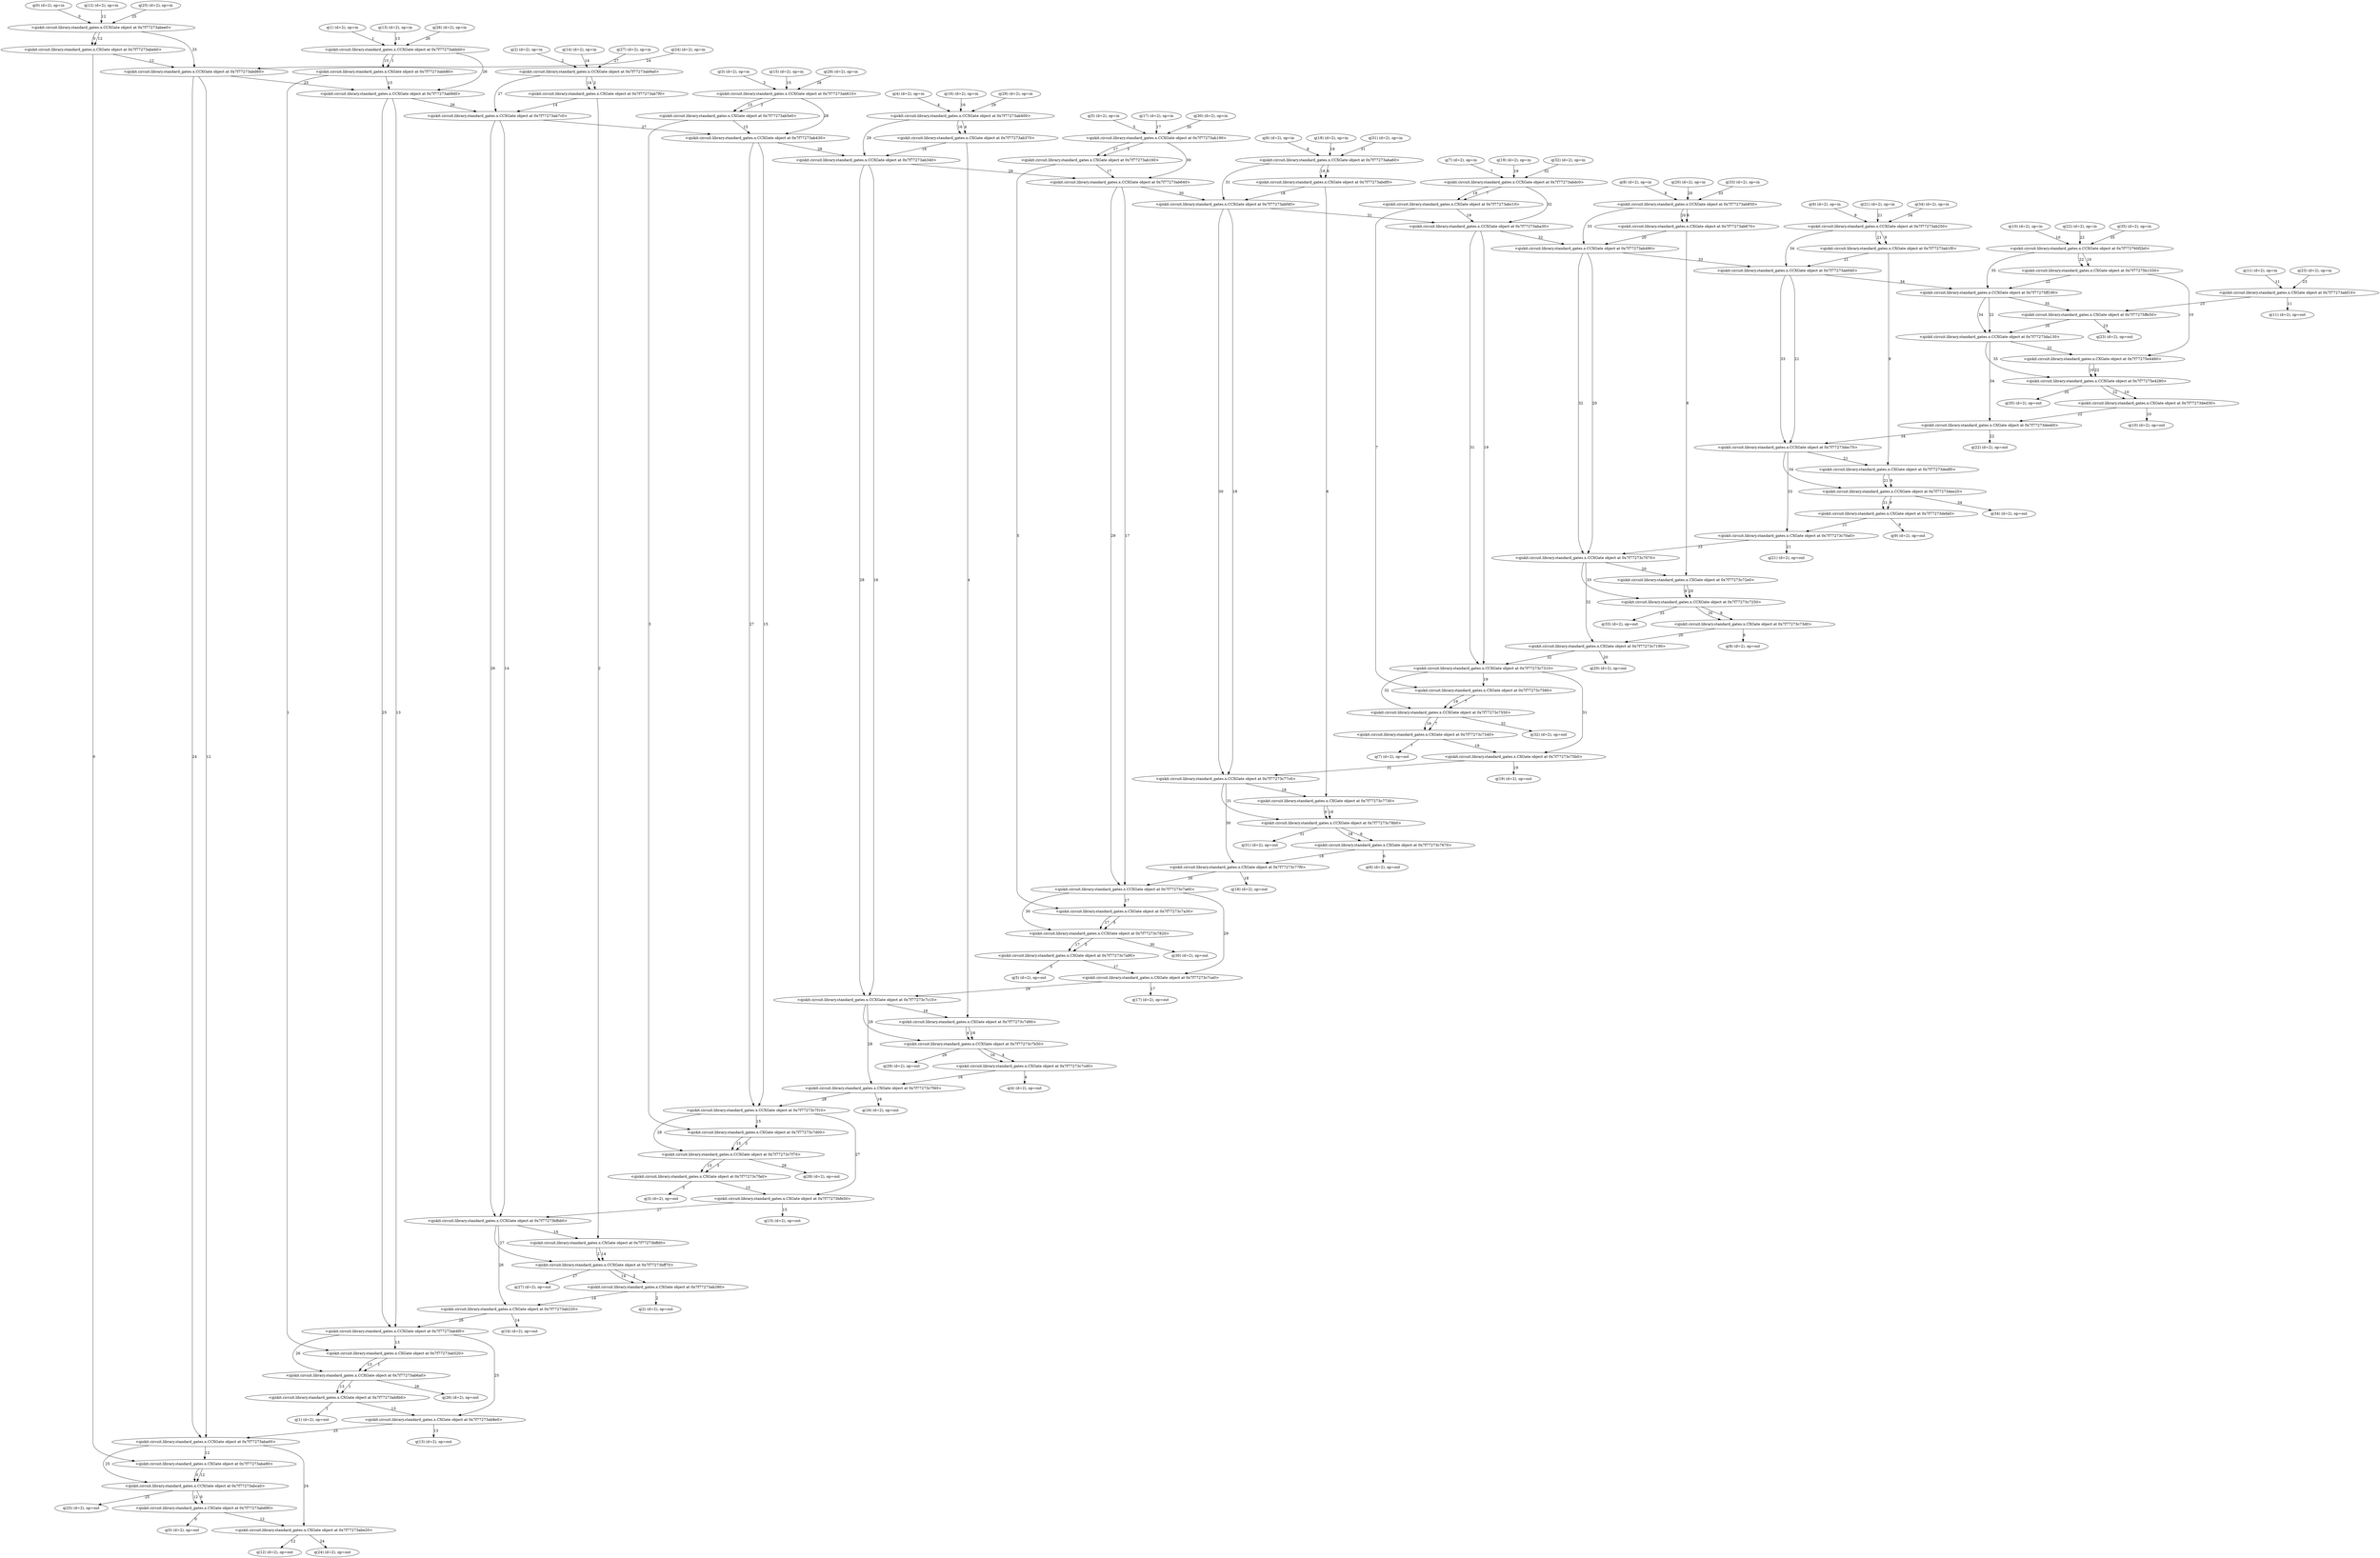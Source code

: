 digraph G {
0 [label="q(0) (d=2), op=in", qubits="0", matrix="None"];
1 [label="q(1) (d=2), op=in", qubits="1", matrix="None"];
2 [label="q(2) (d=2), op=in", qubits="2", matrix="None"];
3 [label="q(3) (d=2), op=in", qubits="3", matrix="None"];
4 [label="q(4) (d=2), op=in", qubits="4", matrix="None"];
5 [label="q(5) (d=2), op=in", qubits="5", matrix="None"];
6 [label="q(6) (d=2), op=in", qubits="6", matrix="None"];
7 [label="q(7) (d=2), op=in", qubits="7", matrix="None"];
8 [label="q(8) (d=2), op=in", qubits="8", matrix="None"];
9 [label="q(9) (d=2), op=in", qubits="9", matrix="None"];
10 [label="q(10) (d=2), op=in", qubits="10", matrix="None"];
11 [label="q(11) (d=2), op=in", qubits="11", matrix="None"];
12 [label="q(12) (d=2), op=in", qubits="12", matrix="None"];
13 [label="q(13) (d=2), op=in", qubits="13", matrix="None"];
14 [label="q(14) (d=2), op=in", qubits="14", matrix="None"];
15 [label="q(15) (d=2), op=in", qubits="15", matrix="None"];
16 [label="q(16) (d=2), op=in", qubits="16", matrix="None"];
17 [label="q(17) (d=2), op=in", qubits="17", matrix="None"];
18 [label="q(18) (d=2), op=in", qubits="18", matrix="None"];
19 [label="q(19) (d=2), op=in", qubits="19", matrix="None"];
20 [label="q(20) (d=2), op=in", qubits="20", matrix="None"];
21 [label="q(21) (d=2), op=in", qubits="21", matrix="None"];
22 [label="q(22) (d=2), op=in", qubits="22", matrix="None"];
23 [label="q(23) (d=2), op=in", qubits="23", matrix="None"];
24 [label="q(24) (d=2), op=in", qubits="24", matrix="None"];
25 [label="q(25) (d=2), op=in", qubits="25", matrix="None"];
26 [label="q(26) (d=2), op=in", qubits="26", matrix="None"];
27 [label="q(27) (d=2), op=in", qubits="27", matrix="None"];
28 [label="q(28) (d=2), op=in", qubits="28", matrix="None"];
29 [label="q(29) (d=2), op=in", qubits="29", matrix="None"];
30 [label="q(30) (d=2), op=in", qubits="30", matrix="None"];
31 [label="q(31) (d=2), op=in", qubits="31", matrix="None"];
32 [label="q(32) (d=2), op=in", qubits="32", matrix="None"];
33 [label="q(33) (d=2), op=in", qubits="33", matrix="None"];
34 [label="q(34) (d=2), op=in", qubits="34", matrix="None"];
35 [label="q(35) (d=2), op=in", qubits="35", matrix="None"];
36 [label="<qiskit.circuit.library.standard_gates.x.CXGate object at 0x7f77273abf10>", qubits="11,23", matrix="[[0, 1], [1, 0]]"];
37 [label="<qiskit.circuit.library.standard_gates.x.CCXGate object at 0x7f77273abee0>", qubits="0,12,25", matrix="[[0, 1], [1, 0]]"];
38 [label="<qiskit.circuit.library.standard_gates.x.CXGate object at 0x7f77273abeb0>", qubits="0,12", matrix="[[0, 1], [1, 0]]"];
39 [label="<qiskit.circuit.library.standard_gates.x.CCXGate object at 0x7f77273abd60>", qubits="24,12,25", matrix="[[0, 1], [1, 0]]"];
40 [label="<qiskit.circuit.library.standard_gates.x.CCXGate object at 0x7f77273abbb0>", qubits="1,13,26", matrix="[[0, 1], [1, 0]]"];
41 [label="<qiskit.circuit.library.standard_gates.x.CXGate object at 0x7f77273abb80>", qubits="1,13", matrix="[[0, 1], [1, 0]]"];
42 [label="<qiskit.circuit.library.standard_gates.x.CCXGate object at 0x7f77273ab9d0>", qubits="25,13,26", matrix="[[0, 1], [1, 0]]"];
43 [label="<qiskit.circuit.library.standard_gates.x.CCXGate object at 0x7f77273ab9a0>", qubits="2,14,27", matrix="[[0, 1], [1, 0]]"];
44 [label="<qiskit.circuit.library.standard_gates.x.CXGate object at 0x7f77273ab7f0>", qubits="2,14", matrix="[[0, 1], [1, 0]]"];
45 [label="<qiskit.circuit.library.standard_gates.x.CCXGate object at 0x7f77273ab7c0>", qubits="26,14,27", matrix="[[0, 1], [1, 0]]"];
46 [label="<qiskit.circuit.library.standard_gates.x.CCXGate object at 0x7f77273ab610>", qubits="3,15,28", matrix="[[0, 1], [1, 0]]"];
47 [label="<qiskit.circuit.library.standard_gates.x.CXGate object at 0x7f77273ab5e0>", qubits="3,15", matrix="[[0, 1], [1, 0]]"];
48 [label="<qiskit.circuit.library.standard_gates.x.CCXGate object at 0x7f77273ab430>", qubits="27,15,28", matrix="[[0, 1], [1, 0]]"];
49 [label="<qiskit.circuit.library.standard_gates.x.CCXGate object at 0x7f77273ab400>", qubits="4,16,29", matrix="[[0, 1], [1, 0]]"];
50 [label="<qiskit.circuit.library.standard_gates.x.CXGate object at 0x7f77273ab370>", qubits="4,16", matrix="[[0, 1], [1, 0]]"];
51 [label="<qiskit.circuit.library.standard_gates.x.CCXGate object at 0x7f77273ab340>", qubits="28,16,29", matrix="[[0, 1], [1, 0]]"];
52 [label="<qiskit.circuit.library.standard_gates.x.CCXGate object at 0x7f77273ab190>", qubits="5,17,30", matrix="[[0, 1], [1, 0]]"];
53 [label="<qiskit.circuit.library.standard_gates.x.CXGate object at 0x7f77273ab160>", qubits="5,17", matrix="[[0, 1], [1, 0]]"];
54 [label="<qiskit.circuit.library.standard_gates.x.CCXGate object at 0x7f77273ab640>", qubits="29,17,30", matrix="[[0, 1], [1, 0]]"];
55 [label="<qiskit.circuit.library.standard_gates.x.CCXGate object at 0x7f77273aba60>", qubits="6,18,31", matrix="[[0, 1], [1, 0]]"];
56 [label="<qiskit.circuit.library.standard_gates.x.CXGate object at 0x7f77273abdf0>", qubits="6,18", matrix="[[0, 1], [1, 0]]"];
57 [label="<qiskit.circuit.library.standard_gates.x.CCXGate object at 0x7f77273abf40>", qubits="30,18,31", matrix="[[0, 1], [1, 0]]"];
58 [label="<qiskit.circuit.library.standard_gates.x.CCXGate object at 0x7f77273abdc0>", qubits="7,19,32", matrix="[[0, 1], [1, 0]]"];
59 [label="<qiskit.circuit.library.standard_gates.x.CXGate object at 0x7f77273abc10>", qubits="7,19", matrix="[[0, 1], [1, 0]]"];
60 [label="<qiskit.circuit.library.standard_gates.x.CCXGate object at 0x7f77273aba30>", qubits="31,19,32", matrix="[[0, 1], [1, 0]]"];
61 [label="<qiskit.circuit.library.standard_gates.x.CCXGate object at 0x7f77273ab850>", qubits="8,20,33", matrix="[[0, 1], [1, 0]]"];
62 [label="<qiskit.circuit.library.standard_gates.x.CXGate object at 0x7f77273ab670>", qubits="8,20", matrix="[[0, 1], [1, 0]]"];
63 [label="<qiskit.circuit.library.standard_gates.x.CCXGate object at 0x7f77273ab490>", qubits="32,20,33", matrix="[[0, 1], [1, 0]]"];
64 [label="<qiskit.circuit.library.standard_gates.x.CCXGate object at 0x7f77273ab250>", qubits="9,21,34", matrix="[[0, 1], [1, 0]]"];
65 [label="<qiskit.circuit.library.standard_gates.x.CXGate object at 0x7f77273ab1f0>", qubits="9,21", matrix="[[0, 1], [1, 0]]"];
66 [label="<qiskit.circuit.library.standard_gates.x.CCXGate object at 0x7f77273ab040>", qubits="33,21,34", matrix="[[0, 1], [1, 0]]"];
67 [label="<qiskit.circuit.library.standard_gates.x.CCXGate object at 0x7f772760f2b0>", qubits="10,22,35", matrix="[[0, 1], [1, 0]]"];
68 [label="<qiskit.circuit.library.standard_gates.x.CXGate object at 0x7f77275b1550>", qubits="10,22", matrix="[[0, 1], [1, 0]]"];
69 [label="<qiskit.circuit.library.standard_gates.x.CCXGate object at 0x7f77275ff190>", qubits="34,22,35", matrix="[[0, 1], [1, 0]]"];
70 [label="<qiskit.circuit.library.standard_gates.x.CXGate object at 0x7f77275ffe50>", qubits="35,23", matrix="[[0, 1], [1, 0]]"];
71 [label="<qiskit.circuit.library.standard_gates.x.CCXGate object at 0x7f77273da130>", qubits="34,22,35", matrix="[[0, 1], [1, 0]]"];
72 [label="<qiskit.circuit.library.standard_gates.x.CXGate object at 0x7f77275e4460>", qubits="10,22", matrix="[[0, 1], [1, 0]]"];
73 [label="<qiskit.circuit.library.standard_gates.x.CCXGate object at 0x7f77275e4280>", qubits="10,22,35", matrix="[[0, 1], [1, 0]]"];
74 [label="<qiskit.circuit.library.standard_gates.x.CXGate object at 0x7f77273ded30>", qubits="10,22", matrix="[[0, 1], [1, 0]]"];
75 [label="<qiskit.circuit.library.standard_gates.x.CXGate object at 0x7f77273deeb0>", qubits="34,22", matrix="[[0, 1], [1, 0]]"];
76 [label="<qiskit.circuit.library.standard_gates.x.CCXGate object at 0x7f77273dec70>", qubits="33,21,34", matrix="[[0, 1], [1, 0]]"];
77 [label="<qiskit.circuit.library.standard_gates.x.CXGate object at 0x7f77273dedf0>", qubits="9,21", matrix="[[0, 1], [1, 0]]"];
78 [label="<qiskit.circuit.library.standard_gates.x.CCXGate object at 0x7f77273dee20>", qubits="9,21,34", matrix="[[0, 1], [1, 0]]"];
79 [label="<qiskit.circuit.library.standard_gates.x.CXGate object at 0x7f77273defa0>", qubits="9,21", matrix="[[0, 1], [1, 0]]"];
80 [label="<qiskit.circuit.library.standard_gates.x.CXGate object at 0x7f77273c70a0>", qubits="33,21", matrix="[[0, 1], [1, 0]]"];
81 [label="<qiskit.circuit.library.standard_gates.x.CCXGate object at 0x7f77273c7070>", qubits="32,20,33", matrix="[[0, 1], [1, 0]]"];
82 [label="<qiskit.circuit.library.standard_gates.x.CXGate object at 0x7f77273c72e0>", qubits="8,20", matrix="[[0, 1], [1, 0]]"];
83 [label="<qiskit.circuit.library.standard_gates.x.CCXGate object at 0x7f77273c7250>", qubits="8,20,33", matrix="[[0, 1], [1, 0]]"];
84 [label="<qiskit.circuit.library.standard_gates.x.CXGate object at 0x7f77273c73d0>", qubits="8,20", matrix="[[0, 1], [1, 0]]"];
85 [label="<qiskit.circuit.library.standard_gates.x.CXGate object at 0x7f77273c7190>", qubits="32,20", matrix="[[0, 1], [1, 0]]"];
86 [label="<qiskit.circuit.library.standard_gates.x.CCXGate object at 0x7f77273c7310>", qubits="31,19,32", matrix="[[0, 1], [1, 0]]"];
87 [label="<qiskit.circuit.library.standard_gates.x.CXGate object at 0x7f77273c7580>", qubits="7,19", matrix="[[0, 1], [1, 0]]"];
88 [label="<qiskit.circuit.library.standard_gates.x.CCXGate object at 0x7f77273c7550>", qubits="7,19,32", matrix="[[0, 1], [1, 0]]"];
89 [label="<qiskit.circuit.library.standard_gates.x.CXGate object at 0x7f77273c7340>", qubits="7,19", matrix="[[0, 1], [1, 0]]"];
90 [label="<qiskit.circuit.library.standard_gates.x.CXGate object at 0x7f77273c75b0>", qubits="31,19", matrix="[[0, 1], [1, 0]]"];
91 [label="<qiskit.circuit.library.standard_gates.x.CCXGate object at 0x7f77273c77c0>", qubits="30,18,31", matrix="[[0, 1], [1, 0]]"];
92 [label="<qiskit.circuit.library.standard_gates.x.CXGate object at 0x7f77273c7730>", qubits="6,18", matrix="[[0, 1], [1, 0]]"];
93 [label="<qiskit.circuit.library.standard_gates.x.CCXGate object at 0x7f77273c78b0>", qubits="6,18,31", matrix="[[0, 1], [1, 0]]"];
94 [label="<qiskit.circuit.library.standard_gates.x.CXGate object at 0x7f77273c7670>", qubits="6,18", matrix="[[0, 1], [1, 0]]"];
95 [label="<qiskit.circuit.library.standard_gates.x.CXGate object at 0x7f77273c77f0>", qubits="30,18", matrix="[[0, 1], [1, 0]]"];
96 [label="<qiskit.circuit.library.standard_gates.x.CCXGate object at 0x7f77273c7a60>", qubits="29,17,30", matrix="[[0, 1], [1, 0]]"];
97 [label="<qiskit.circuit.library.standard_gates.x.CXGate object at 0x7f77273c7a30>", qubits="5,17", matrix="[[0, 1], [1, 0]]"];
98 [label="<qiskit.circuit.library.standard_gates.x.CCXGate object at 0x7f77273c7820>", qubits="5,17,30", matrix="[[0, 1], [1, 0]]"];
99 [label="<qiskit.circuit.library.standard_gates.x.CXGate object at 0x7f77273c7a90>", qubits="5,17", matrix="[[0, 1], [1, 0]]"];
100 [label="<qiskit.circuit.library.standard_gates.x.CXGate object at 0x7f77273c7ca0>", qubits="29,17", matrix="[[0, 1], [1, 0]]"];
101 [label="<qiskit.circuit.library.standard_gates.x.CCXGate object at 0x7f77273c7c10>", qubits="28,16,29", matrix="[[0, 1], [1, 0]]"];
102 [label="<qiskit.circuit.library.standard_gates.x.CXGate object at 0x7f77273c7d90>", qubits="4,16", matrix="[[0, 1], [1, 0]]"];
103 [label="<qiskit.circuit.library.standard_gates.x.CCXGate object at 0x7f77273c7b50>", qubits="4,16,29", matrix="[[0, 1], [1, 0]]"];
104 [label="<qiskit.circuit.library.standard_gates.x.CXGate object at 0x7f77273c7cd0>", qubits="4,16", matrix="[[0, 1], [1, 0]]"];
105 [label="<qiskit.circuit.library.standard_gates.x.CXGate object at 0x7f77273c7f40>", qubits="28,16", matrix="[[0, 1], [1, 0]]"];
106 [label="<qiskit.circuit.library.standard_gates.x.CCXGate object at 0x7f77273c7f10>", qubits="27,15,28", matrix="[[0, 1], [1, 0]]"];
107 [label="<qiskit.circuit.library.standard_gates.x.CXGate object at 0x7f77273c7d00>", qubits="3,15", matrix="[[0, 1], [1, 0]]"];
108 [label="<qiskit.circuit.library.standard_gates.x.CCXGate object at 0x7f77273c7f70>", qubits="3,15,28", matrix="[[0, 1], [1, 0]]"];
109 [label="<qiskit.circuit.library.standard_gates.x.CXGate object at 0x7f77273c7fa0>", qubits="3,15", matrix="[[0, 1], [1, 0]]"];
110 [label="<qiskit.circuit.library.standard_gates.x.CXGate object at 0x7f77273bfe50>", qubits="27,15", matrix="[[0, 1], [1, 0]]"];
111 [label="<qiskit.circuit.library.standard_gates.x.CCXGate object at 0x7f77273bfbb0>", qubits="26,14,27", matrix="[[0, 1], [1, 0]]"];
112 [label="<qiskit.circuit.library.standard_gates.x.CXGate object at 0x7f77273bffd0>", qubits="2,14", matrix="[[0, 1], [1, 0]]"];
113 [label="<qiskit.circuit.library.standard_gates.x.CCXGate object at 0x7f77273bff70>", qubits="2,14,27", matrix="[[0, 1], [1, 0]]"];
114 [label="<qiskit.circuit.library.standard_gates.x.CXGate object at 0x7f77273ab280>", qubits="2,14", matrix="[[0, 1], [1, 0]]"];
115 [label="<qiskit.circuit.library.standard_gates.x.CXGate object at 0x7f77273ab220>", qubits="26,14", matrix="[[0, 1], [1, 0]]"];
116 [label="<qiskit.circuit.library.standard_gates.x.CCXGate object at 0x7f77273ab4f0>", qubits="25,13,26", matrix="[[0, 1], [1, 0]]"];
117 [label="<qiskit.circuit.library.standard_gates.x.CXGate object at 0x7f77273ab520>", qubits="1,13", matrix="[[0, 1], [1, 0]]"];
118 [label="<qiskit.circuit.library.standard_gates.x.CCXGate object at 0x7f77273ab6a0>", qubits="1,13,26", matrix="[[0, 1], [1, 0]]"];
119 [label="<qiskit.circuit.library.standard_gates.x.CXGate object at 0x7f77273ab8b0>", qubits="1,13", matrix="[[0, 1], [1, 0]]"];
120 [label="<qiskit.circuit.library.standard_gates.x.CXGate object at 0x7f77273ab8e0>", qubits="25,13", matrix="[[0, 1], [1, 0]]"];
121 [label="<qiskit.circuit.library.standard_gates.x.CCXGate object at 0x7f77273aba00>", qubits="24,12,25", matrix="[[0, 1], [1, 0]]"];
122 [label="<qiskit.circuit.library.standard_gates.x.CXGate object at 0x7f77273aba90>", qubits="0,12", matrix="[[0, 1], [1, 0]]"];
123 [label="<qiskit.circuit.library.standard_gates.x.CCXGate object at 0x7f77273abca0>", qubits="0,12,25", matrix="[[0, 1], [1, 0]]"];
124 [label="<qiskit.circuit.library.standard_gates.x.CXGate object at 0x7f77273abd90>", qubits="0,12", matrix="[[0, 1], [1, 0]]"];
125 [label="<qiskit.circuit.library.standard_gates.x.CXGate object at 0x7f77273abe20>", qubits="24,12", matrix="[[0, 1], [1, 0]]"];
126 [label="q(0) (d=2), op=out", qubits="0", matrix="None"];
127 [label="q(1) (d=2), op=out", qubits="1", matrix="None"];
128 [label="q(2) (d=2), op=out", qubits="2", matrix="None"];
129 [label="q(3) (d=2), op=out", qubits="3", matrix="None"];
130 [label="q(4) (d=2), op=out", qubits="4", matrix="None"];
131 [label="q(5) (d=2), op=out", qubits="5", matrix="None"];
132 [label="q(6) (d=2), op=out", qubits="6", matrix="None"];
133 [label="q(7) (d=2), op=out", qubits="7", matrix="None"];
134 [label="q(8) (d=2), op=out", qubits="8", matrix="None"];
135 [label="q(9) (d=2), op=out", qubits="9", matrix="None"];
136 [label="q(10) (d=2), op=out", qubits="10", matrix="None"];
137 [label="q(11) (d=2), op=out", qubits="11", matrix="None"];
138 [label="q(12) (d=2), op=out", qubits="12", matrix="None"];
139 [label="q(13) (d=2), op=out", qubits="13", matrix="None"];
140 [label="q(14) (d=2), op=out", qubits="14", matrix="None"];
141 [label="q(15) (d=2), op=out", qubits="15", matrix="None"];
142 [label="q(16) (d=2), op=out", qubits="16", matrix="None"];
143 [label="q(17) (d=2), op=out", qubits="17", matrix="None"];
144 [label="q(18) (d=2), op=out", qubits="18", matrix="None"];
145 [label="q(19) (d=2), op=out", qubits="19", matrix="None"];
146 [label="q(20) (d=2), op=out", qubits="20", matrix="None"];
147 [label="q(21) (d=2), op=out", qubits="21", matrix="None"];
148 [label="q(22) (d=2), op=out", qubits="22", matrix="None"];
149 [label="q(23) (d=2), op=out", qubits="23", matrix="None"];
150 [label="q(24) (d=2), op=out", qubits="24", matrix="None"];
151 [label="q(25) (d=2), op=out", qubits="25", matrix="None"];
152 [label="q(26) (d=2), op=out", qubits="26", matrix="None"];
153 [label="q(27) (d=2), op=out", qubits="27", matrix="None"];
154 [label="q(28) (d=2), op=out", qubits="28", matrix="None"];
155 [label="q(29) (d=2), op=out", qubits="29", matrix="None"];
156 [label="q(30) (d=2), op=out", qubits="30", matrix="None"];
157 [label="q(31) (d=2), op=out", qubits="31", matrix="None"];
158 [label="q(32) (d=2), op=out", qubits="32", matrix="None"];
159 [label="q(33) (d=2), op=out", qubits="33", matrix="None"];
160 [label="q(34) (d=2), op=out", qubits="34", matrix="None"];
161 [label="q(35) (d=2), op=out", qubits="35", matrix="None"];
11 -> 36 [label=11];
23 -> 36 [label=23];
0 -> 37 [label=0];
12 -> 37 [label=12];
25 -> 37 [label=25];
37 -> 38 [label=0];
37 -> 38 [label=12];
24 -> 39 [label=24];
38 -> 39 [label=12];
37 -> 39 [label=25];
1 -> 40 [label=1];
13 -> 40 [label=13];
26 -> 40 [label=26];
40 -> 41 [label=1];
40 -> 41 [label=13];
39 -> 42 [label=25];
41 -> 42 [label=13];
40 -> 42 [label=26];
2 -> 43 [label=2];
14 -> 43 [label=14];
27 -> 43 [label=27];
43 -> 44 [label=2];
43 -> 44 [label=14];
42 -> 45 [label=26];
44 -> 45 [label=14];
43 -> 45 [label=27];
3 -> 46 [label=3];
15 -> 46 [label=15];
28 -> 46 [label=28];
46 -> 47 [label=3];
46 -> 47 [label=15];
45 -> 48 [label=27];
47 -> 48 [label=15];
46 -> 48 [label=28];
4 -> 49 [label=4];
16 -> 49 [label=16];
29 -> 49 [label=29];
49 -> 50 [label=4];
49 -> 50 [label=16];
48 -> 51 [label=28];
50 -> 51 [label=16];
49 -> 51 [label=29];
5 -> 52 [label=5];
17 -> 52 [label=17];
30 -> 52 [label=30];
52 -> 53 [label=5];
52 -> 53 [label=17];
51 -> 54 [label=29];
53 -> 54 [label=17];
52 -> 54 [label=30];
6 -> 55 [label=6];
18 -> 55 [label=18];
31 -> 55 [label=31];
55 -> 56 [label=6];
55 -> 56 [label=18];
54 -> 57 [label=30];
56 -> 57 [label=18];
55 -> 57 [label=31];
7 -> 58 [label=7];
19 -> 58 [label=19];
32 -> 58 [label=32];
58 -> 59 [label=7];
58 -> 59 [label=19];
57 -> 60 [label=31];
59 -> 60 [label=19];
58 -> 60 [label=32];
8 -> 61 [label=8];
20 -> 61 [label=20];
33 -> 61 [label=33];
61 -> 62 [label=8];
61 -> 62 [label=20];
60 -> 63 [label=32];
62 -> 63 [label=20];
61 -> 63 [label=33];
9 -> 64 [label=9];
21 -> 64 [label=21];
34 -> 64 [label=34];
64 -> 65 [label=9];
64 -> 65 [label=21];
63 -> 66 [label=33];
65 -> 66 [label=21];
64 -> 66 [label=34];
10 -> 67 [label=10];
22 -> 67 [label=22];
35 -> 67 [label=35];
67 -> 68 [label=10];
67 -> 68 [label=22];
66 -> 69 [label=34];
68 -> 69 [label=22];
67 -> 69 [label=35];
69 -> 70 [label=35];
36 -> 70 [label=23];
69 -> 71 [label=34];
69 -> 71 [label=22];
70 -> 71 [label=35];
68 -> 72 [label=10];
71 -> 72 [label=22];
72 -> 73 [label=10];
72 -> 73 [label=22];
71 -> 73 [label=35];
73 -> 74 [label=10];
73 -> 74 [label=22];
71 -> 75 [label=34];
74 -> 75 [label=22];
66 -> 76 [label=33];
66 -> 76 [label=21];
75 -> 76 [label=34];
65 -> 77 [label=9];
76 -> 77 [label=21];
77 -> 78 [label=9];
77 -> 78 [label=21];
76 -> 78 [label=34];
78 -> 79 [label=9];
78 -> 79 [label=21];
76 -> 80 [label=33];
79 -> 80 [label=21];
63 -> 81 [label=32];
63 -> 81 [label=20];
80 -> 81 [label=33];
62 -> 82 [label=8];
81 -> 82 [label=20];
82 -> 83 [label=8];
82 -> 83 [label=20];
81 -> 83 [label=33];
83 -> 84 [label=8];
83 -> 84 [label=20];
81 -> 85 [label=32];
84 -> 85 [label=20];
60 -> 86 [label=31];
60 -> 86 [label=19];
85 -> 86 [label=32];
59 -> 87 [label=7];
86 -> 87 [label=19];
87 -> 88 [label=7];
87 -> 88 [label=19];
86 -> 88 [label=32];
88 -> 89 [label=7];
88 -> 89 [label=19];
86 -> 90 [label=31];
89 -> 90 [label=19];
57 -> 91 [label=30];
57 -> 91 [label=18];
90 -> 91 [label=31];
56 -> 92 [label=6];
91 -> 92 [label=18];
92 -> 93 [label=6];
92 -> 93 [label=18];
91 -> 93 [label=31];
93 -> 94 [label=6];
93 -> 94 [label=18];
91 -> 95 [label=30];
94 -> 95 [label=18];
54 -> 96 [label=29];
54 -> 96 [label=17];
95 -> 96 [label=30];
53 -> 97 [label=5];
96 -> 97 [label=17];
97 -> 98 [label=5];
97 -> 98 [label=17];
96 -> 98 [label=30];
98 -> 99 [label=5];
98 -> 99 [label=17];
96 -> 100 [label=29];
99 -> 100 [label=17];
51 -> 101 [label=28];
51 -> 101 [label=16];
100 -> 101 [label=29];
50 -> 102 [label=4];
101 -> 102 [label=16];
102 -> 103 [label=4];
102 -> 103 [label=16];
101 -> 103 [label=29];
103 -> 104 [label=4];
103 -> 104 [label=16];
101 -> 105 [label=28];
104 -> 105 [label=16];
48 -> 106 [label=27];
48 -> 106 [label=15];
105 -> 106 [label=28];
47 -> 107 [label=3];
106 -> 107 [label=15];
107 -> 108 [label=3];
107 -> 108 [label=15];
106 -> 108 [label=28];
108 -> 109 [label=3];
108 -> 109 [label=15];
106 -> 110 [label=27];
109 -> 110 [label=15];
45 -> 111 [label=26];
45 -> 111 [label=14];
110 -> 111 [label=27];
44 -> 112 [label=2];
111 -> 112 [label=14];
112 -> 113 [label=2];
112 -> 113 [label=14];
111 -> 113 [label=27];
113 -> 114 [label=2];
113 -> 114 [label=14];
111 -> 115 [label=26];
114 -> 115 [label=14];
42 -> 116 [label=25];
42 -> 116 [label=13];
115 -> 116 [label=26];
41 -> 117 [label=1];
116 -> 117 [label=13];
117 -> 118 [label=1];
117 -> 118 [label=13];
116 -> 118 [label=26];
118 -> 119 [label=1];
118 -> 119 [label=13];
116 -> 120 [label=25];
119 -> 120 [label=13];
39 -> 121 [label=24];
39 -> 121 [label=12];
120 -> 121 [label=25];
38 -> 122 [label=0];
121 -> 122 [label=12];
122 -> 123 [label=0];
122 -> 123 [label=12];
121 -> 123 [label=25];
123 -> 124 [label=0];
123 -> 124 [label=12];
121 -> 125 [label=24];
124 -> 125 [label=12];
124 -> 126 [label=0];
119 -> 127 [label=1];
114 -> 128 [label=2];
109 -> 129 [label=3];
104 -> 130 [label=4];
99 -> 131 [label=5];
94 -> 132 [label=6];
89 -> 133 [label=7];
84 -> 134 [label=8];
79 -> 135 [label=9];
74 -> 136 [label=10];
36 -> 137 [label=11];
125 -> 138 [label=12];
120 -> 139 [label=13];
115 -> 140 [label=14];
110 -> 141 [label=15];
105 -> 142 [label=16];
100 -> 143 [label=17];
95 -> 144 [label=18];
90 -> 145 [label=19];
85 -> 146 [label=20];
80 -> 147 [label=21];
75 -> 148 [label=22];
70 -> 149 [label=23];
125 -> 150 [label=24];
123 -> 151 [label=25];
118 -> 152 [label=26];
113 -> 153 [label=27];
108 -> 154 [label=28];
103 -> 155 [label=29];
98 -> 156 [label=30];
93 -> 157 [label=31];
88 -> 158 [label=32];
83 -> 159 [label=33];
78 -> 160 [label=34];
73 -> 161 [label=35];
}
